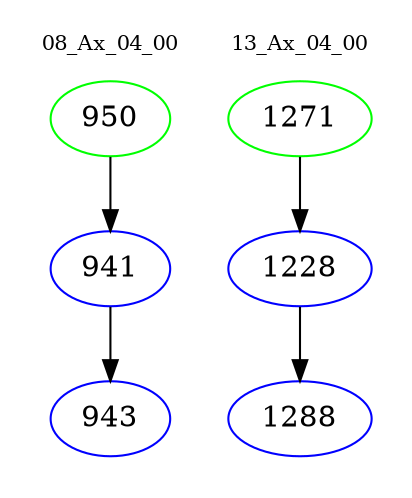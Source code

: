 digraph{
subgraph cluster_0 {
color = white
label = "08_Ax_04_00";
fontsize=10;
T0_950 [label="950", color="green"]
T0_950 -> T0_941 [color="black"]
T0_941 [label="941", color="blue"]
T0_941 -> T0_943 [color="black"]
T0_943 [label="943", color="blue"]
}
subgraph cluster_1 {
color = white
label = "13_Ax_04_00";
fontsize=10;
T1_1271 [label="1271", color="green"]
T1_1271 -> T1_1228 [color="black"]
T1_1228 [label="1228", color="blue"]
T1_1228 -> T1_1288 [color="black"]
T1_1288 [label="1288", color="blue"]
}
}
